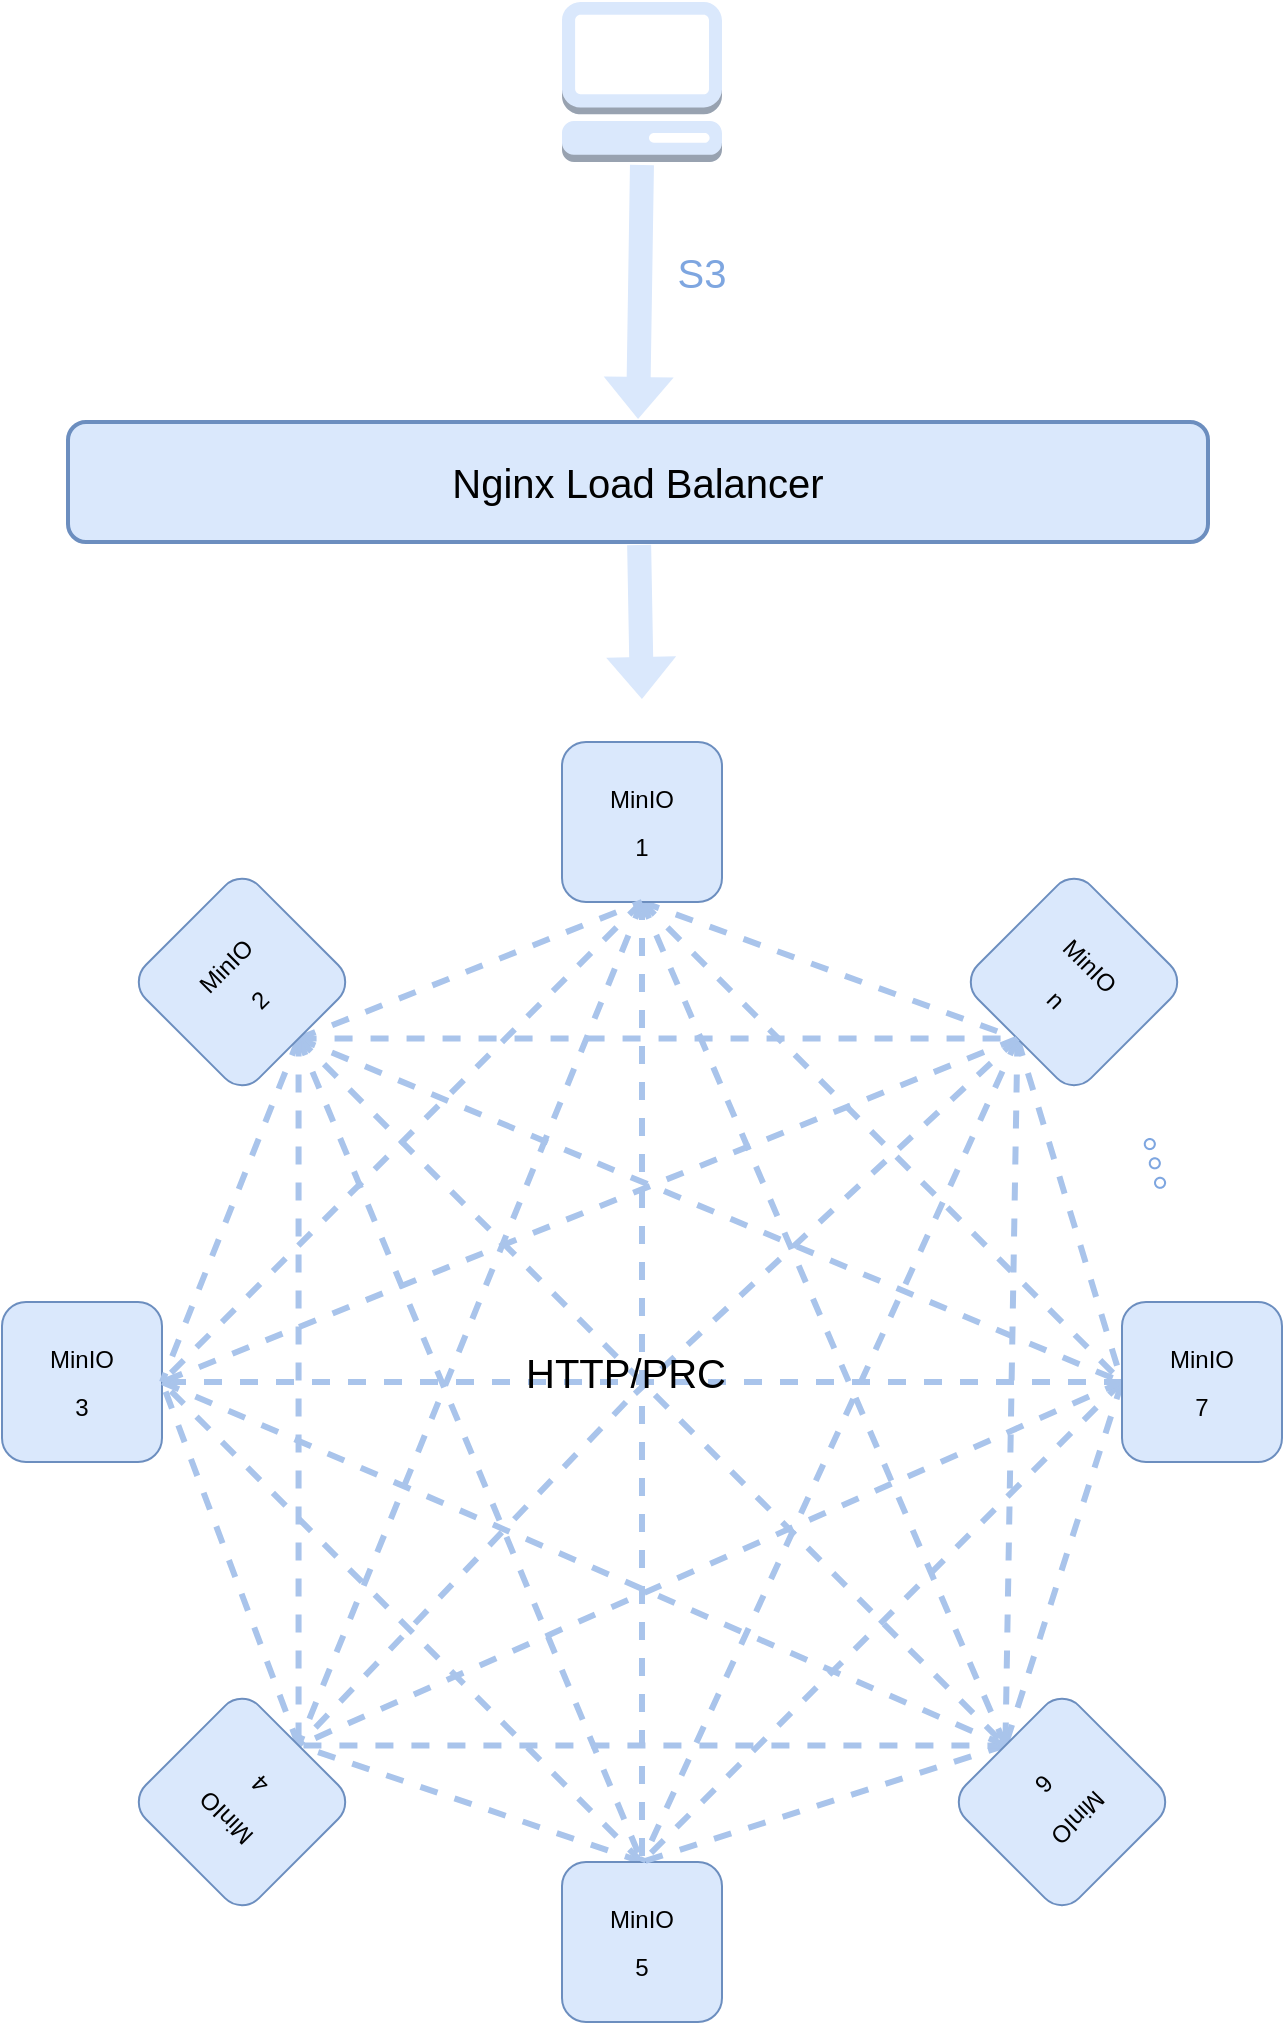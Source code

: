 <mxfile version="17.4.6" type="github">
  <diagram name="Page-1" id="197159a0-c6a4-9194-75a8-e4174976684c">
    <mxGraphModel dx="2502" dy="1330" grid="1" gridSize="10" guides="1" tooltips="1" connect="1" arrows="1" fold="1" page="1" pageScale="1.5" pageWidth="1169" pageHeight="827" background="#ffffff" math="0" shadow="0">
      <root>
        <mxCell id="0" style=";html=1;" />
        <mxCell id="1" style=";html=1;" parent="0" />
        <mxCell id="1HYAg1R1sRlSyx_UH8kw-13" value="&lt;p style=&quot;line-height: 2&quot;&gt;MinIO&lt;br&gt;3&lt;/p&gt;" style="rounded=1;whiteSpace=wrap;html=1;fillColor=#dae8fc;strokeColor=#6c8ebf;gradientColor=none;" vertex="1" parent="1">
          <mxGeometry x="557" y="770" width="80" height="80" as="geometry" />
        </mxCell>
        <mxCell id="1HYAg1R1sRlSyx_UH8kw-43" style="edgeStyle=none;shape=connector;rounded=1;orthogonalLoop=1;jettySize=auto;html=1;exitX=0;exitY=0.5;exitDx=0;exitDy=0;entryX=0.5;entryY=1;entryDx=0;entryDy=0;dashed=1;labelBackgroundColor=default;fontFamily=Helvetica;fontSize=11;fontColor=default;endArrow=none;endFill=0;strokeColor=#A9C4EB;strokeWidth=3;fillColor=#dae8fc;" edge="1" parent="1" source="1HYAg1R1sRlSyx_UH8kw-14" target="1HYAg1R1sRlSyx_UH8kw-21">
          <mxGeometry relative="1" as="geometry" />
        </mxCell>
        <mxCell id="1HYAg1R1sRlSyx_UH8kw-44" style="edgeStyle=none;shape=connector;rounded=1;orthogonalLoop=1;jettySize=auto;html=1;exitX=0;exitY=0.5;exitDx=0;exitDy=0;entryX=0.5;entryY=0;entryDx=0;entryDy=0;dashed=1;labelBackgroundColor=default;fontFamily=Helvetica;fontSize=11;fontColor=default;endArrow=none;endFill=0;strokeColor=#A9C4EB;strokeWidth=3;fillColor=#dae8fc;" edge="1" parent="1" source="1HYAg1R1sRlSyx_UH8kw-14" target="1HYAg1R1sRlSyx_UH8kw-16">
          <mxGeometry relative="1" as="geometry" />
        </mxCell>
        <mxCell id="1HYAg1R1sRlSyx_UH8kw-45" style="edgeStyle=none;shape=connector;rounded=1;orthogonalLoop=1;jettySize=auto;html=1;exitX=0;exitY=0.5;exitDx=0;exitDy=0;entryX=0.5;entryY=1;entryDx=0;entryDy=0;dashed=1;labelBackgroundColor=default;fontFamily=Helvetica;fontSize=11;fontColor=default;endArrow=none;endFill=0;strokeColor=#A9C4EB;strokeWidth=3;fillColor=#dae8fc;" edge="1" parent="1" source="1HYAg1R1sRlSyx_UH8kw-14" target="1HYAg1R1sRlSyx_UH8kw-20">
          <mxGeometry relative="1" as="geometry" />
        </mxCell>
        <mxCell id="1HYAg1R1sRlSyx_UH8kw-46" style="edgeStyle=none;shape=connector;rounded=1;orthogonalLoop=1;jettySize=auto;html=1;exitX=0;exitY=0.5;exitDx=0;exitDy=0;dashed=1;labelBackgroundColor=default;fontFamily=Helvetica;fontSize=11;fontColor=default;endArrow=none;endFill=0;strokeColor=#A9C4EB;strokeWidth=3;fillColor=#dae8fc;" edge="1" parent="1" source="1HYAg1R1sRlSyx_UH8kw-14">
          <mxGeometry relative="1" as="geometry">
            <mxPoint x="637" y="810" as="targetPoint" />
          </mxGeometry>
        </mxCell>
        <mxCell id="1HYAg1R1sRlSyx_UH8kw-14" value="&lt;p style=&quot;line-height: 2&quot;&gt;MinIO&lt;br&gt;7&lt;/p&gt;" style="rounded=1;whiteSpace=wrap;html=1;fillColor=#dae8fc;strokeColor=#6c8ebf;gradientColor=none;" vertex="1" parent="1">
          <mxGeometry x="1117" y="770" width="80" height="80" as="geometry" />
        </mxCell>
        <mxCell id="1HYAg1R1sRlSyx_UH8kw-50" style="edgeStyle=none;shape=connector;rounded=1;orthogonalLoop=1;jettySize=auto;html=1;exitX=0.5;exitY=0;exitDx=0;exitDy=0;entryX=0.5;entryY=1;entryDx=0;entryDy=0;dashed=1;labelBackgroundColor=default;fontFamily=Helvetica;fontSize=11;fontColor=default;endArrow=none;endFill=0;strokeColor=#A9C4EB;strokeWidth=3;fillColor=#dae8fc;" edge="1" parent="1" source="1HYAg1R1sRlSyx_UH8kw-16" target="1HYAg1R1sRlSyx_UH8kw-20">
          <mxGeometry relative="1" as="geometry" />
        </mxCell>
        <mxCell id="1HYAg1R1sRlSyx_UH8kw-58" style="edgeStyle=none;shape=connector;rounded=1;orthogonalLoop=1;jettySize=auto;html=1;exitX=0.5;exitY=0;exitDx=0;exitDy=0;dashed=1;labelBackgroundColor=default;fontFamily=Helvetica;fontSize=20;fontColor=#7EA6E0;endArrow=none;endFill=0;strokeColor=#A9C4EB;strokeWidth=3;fillColor=#dae8fc;" edge="1" parent="1" source="1HYAg1R1sRlSyx_UH8kw-16">
          <mxGeometry relative="1" as="geometry">
            <mxPoint x="637" y="810" as="targetPoint" />
          </mxGeometry>
        </mxCell>
        <mxCell id="1HYAg1R1sRlSyx_UH8kw-16" value="&lt;p style=&quot;line-height: 2&quot;&gt;MinIO&lt;br&gt;5&lt;/p&gt;" style="rounded=1;whiteSpace=wrap;html=1;fillColor=#dae8fc;strokeColor=#6c8ebf;gradientColor=none;" vertex="1" parent="1">
          <mxGeometry x="837" y="1050" width="80" height="80" as="geometry" />
        </mxCell>
        <mxCell id="1HYAg1R1sRlSyx_UH8kw-30" style="edgeStyle=none;shape=connector;rounded=1;orthogonalLoop=1;jettySize=auto;html=1;exitX=0.5;exitY=1;exitDx=0;exitDy=0;entryX=0.5;entryY=1;entryDx=0;entryDy=0;dashed=1;labelBackgroundColor=default;fontFamily=Helvetica;fontSize=11;fontColor=default;endArrow=none;endFill=0;strokeColor=#A9C4EB;strokeWidth=3;fillColor=#dae8fc;" edge="1" parent="1" source="1HYAg1R1sRlSyx_UH8kw-17" target="1HYAg1R1sRlSyx_UH8kw-19">
          <mxGeometry relative="1" as="geometry" />
        </mxCell>
        <mxCell id="1HYAg1R1sRlSyx_UH8kw-31" style="edgeStyle=none;shape=connector;rounded=1;orthogonalLoop=1;jettySize=auto;html=1;exitX=0.5;exitY=1;exitDx=0;exitDy=0;entryX=0;entryY=0.5;entryDx=0;entryDy=0;dashed=1;labelBackgroundColor=default;fontFamily=Helvetica;fontSize=11;fontColor=default;endArrow=none;endFill=0;strokeColor=#A9C4EB;strokeWidth=3;fillColor=#dae8fc;" edge="1" parent="1" source="1HYAg1R1sRlSyx_UH8kw-17" target="1HYAg1R1sRlSyx_UH8kw-14">
          <mxGeometry relative="1" as="geometry" />
        </mxCell>
        <mxCell id="1HYAg1R1sRlSyx_UH8kw-33" style="edgeStyle=none;shape=connector;rounded=1;orthogonalLoop=1;jettySize=auto;html=1;exitX=0.5;exitY=1;exitDx=0;exitDy=0;entryX=0.5;entryY=1;entryDx=0;entryDy=0;dashed=1;labelBackgroundColor=default;fontFamily=Helvetica;fontSize=11;fontColor=default;endArrow=none;endFill=0;strokeColor=#A9C4EB;strokeWidth=3;fillColor=#dae8fc;" edge="1" parent="1" source="1HYAg1R1sRlSyx_UH8kw-17" target="1HYAg1R1sRlSyx_UH8kw-21">
          <mxGeometry relative="1" as="geometry" />
        </mxCell>
        <mxCell id="1HYAg1R1sRlSyx_UH8kw-34" style="edgeStyle=none;shape=connector;rounded=1;orthogonalLoop=1;jettySize=auto;html=1;exitX=0.5;exitY=1;exitDx=0;exitDy=0;entryX=0.5;entryY=0;entryDx=0;entryDy=0;dashed=1;labelBackgroundColor=default;fontFamily=Helvetica;fontSize=11;fontColor=default;endArrow=none;endFill=0;strokeColor=#A9C4EB;strokeWidth=3;fillColor=#dae8fc;" edge="1" parent="1" source="1HYAg1R1sRlSyx_UH8kw-17" target="1HYAg1R1sRlSyx_UH8kw-16">
          <mxGeometry relative="1" as="geometry" />
        </mxCell>
        <mxCell id="1HYAg1R1sRlSyx_UH8kw-35" style="edgeStyle=none;shape=connector;rounded=1;orthogonalLoop=1;jettySize=auto;html=1;exitX=0.5;exitY=1;exitDx=0;exitDy=0;entryX=0.5;entryY=1;entryDx=0;entryDy=0;dashed=1;labelBackgroundColor=default;fontFamily=Helvetica;fontSize=11;fontColor=default;endArrow=none;endFill=0;strokeColor=#A9C4EB;strokeWidth=3;fillColor=#dae8fc;" edge="1" parent="1" source="1HYAg1R1sRlSyx_UH8kw-17" target="1HYAg1R1sRlSyx_UH8kw-20">
          <mxGeometry relative="1" as="geometry" />
        </mxCell>
        <mxCell id="1HYAg1R1sRlSyx_UH8kw-36" style="edgeStyle=none;shape=connector;rounded=1;orthogonalLoop=1;jettySize=auto;html=1;exitX=0.5;exitY=1;exitDx=0;exitDy=0;entryX=1;entryY=0.5;entryDx=0;entryDy=0;dashed=1;labelBackgroundColor=default;fontFamily=Helvetica;fontSize=11;fontColor=default;endArrow=none;endFill=0;strokeColor=#A9C4EB;strokeWidth=3;fillColor=#dae8fc;" edge="1" parent="1" source="1HYAg1R1sRlSyx_UH8kw-17" target="1HYAg1R1sRlSyx_UH8kw-13">
          <mxGeometry relative="1" as="geometry" />
        </mxCell>
        <mxCell id="1HYAg1R1sRlSyx_UH8kw-17" value="&lt;p style=&quot;line-height: 2&quot;&gt;MinIO&lt;br&gt;1&lt;/p&gt;" style="rounded=1;whiteSpace=wrap;html=1;fillColor=#dae8fc;strokeColor=#6c8ebf;gradientColor=none;" vertex="1" parent="1">
          <mxGeometry x="837" y="490" width="80" height="80" as="geometry" />
        </mxCell>
        <mxCell id="1HYAg1R1sRlSyx_UH8kw-23" style="edgeStyle=none;rounded=1;orthogonalLoop=1;jettySize=auto;html=1;exitX=0.5;exitY=1;exitDx=0;exitDy=0;entryX=0.5;entryY=1;entryDx=0;entryDy=0;dashed=1;endArrow=none;endFill=0;strokeWidth=3;fillColor=#dae8fc;strokeColor=#A9C4EB;" edge="1" parent="1" source="1HYAg1R1sRlSyx_UH8kw-18" target="1HYAg1R1sRlSyx_UH8kw-17">
          <mxGeometry relative="1" as="geometry" />
        </mxCell>
        <mxCell id="1HYAg1R1sRlSyx_UH8kw-24" style="edgeStyle=none;rounded=1;orthogonalLoop=1;jettySize=auto;html=1;exitX=0.5;exitY=1;exitDx=0;exitDy=0;entryX=0.5;entryY=1;entryDx=0;entryDy=0;dashed=1;endArrow=none;endFill=0;strokeWidth=3;fillColor=#dae8fc;strokeColor=#A9C4EB;" edge="1" parent="1" source="1HYAg1R1sRlSyx_UH8kw-18" target="1HYAg1R1sRlSyx_UH8kw-19">
          <mxGeometry relative="1" as="geometry" />
        </mxCell>
        <mxCell id="1HYAg1R1sRlSyx_UH8kw-25" style="edgeStyle=none;shape=connector;rounded=1;orthogonalLoop=1;jettySize=auto;html=1;exitX=0.5;exitY=1;exitDx=0;exitDy=0;entryX=0;entryY=0.5;entryDx=0;entryDy=0;dashed=1;labelBackgroundColor=default;fontFamily=Helvetica;fontSize=11;fontColor=default;endArrow=none;endFill=0;strokeColor=#A9C4EB;strokeWidth=3;fillColor=#dae8fc;" edge="1" parent="1" source="1HYAg1R1sRlSyx_UH8kw-18" target="1HYAg1R1sRlSyx_UH8kw-14">
          <mxGeometry relative="1" as="geometry" />
        </mxCell>
        <mxCell id="1HYAg1R1sRlSyx_UH8kw-26" style="edgeStyle=none;shape=connector;rounded=1;orthogonalLoop=1;jettySize=auto;html=1;exitX=0.5;exitY=1;exitDx=0;exitDy=0;entryX=0.5;entryY=1;entryDx=0;entryDy=0;dashed=1;labelBackgroundColor=default;fontFamily=Helvetica;fontSize=11;fontColor=default;endArrow=none;endFill=0;strokeColor=#A9C4EB;strokeWidth=3;fillColor=#dae8fc;" edge="1" parent="1" source="1HYAg1R1sRlSyx_UH8kw-18" target="1HYAg1R1sRlSyx_UH8kw-21">
          <mxGeometry relative="1" as="geometry" />
        </mxCell>
        <mxCell id="1HYAg1R1sRlSyx_UH8kw-27" style="edgeStyle=none;shape=connector;rounded=1;orthogonalLoop=1;jettySize=auto;html=1;exitX=0.5;exitY=1;exitDx=0;exitDy=0;entryX=0.5;entryY=0;entryDx=0;entryDy=0;dashed=1;labelBackgroundColor=default;fontFamily=Helvetica;fontSize=11;fontColor=default;endArrow=none;endFill=0;strokeColor=#A9C4EB;strokeWidth=3;fillColor=#dae8fc;" edge="1" parent="1" source="1HYAg1R1sRlSyx_UH8kw-18" target="1HYAg1R1sRlSyx_UH8kw-16">
          <mxGeometry relative="1" as="geometry" />
        </mxCell>
        <mxCell id="1HYAg1R1sRlSyx_UH8kw-28" style="edgeStyle=none;shape=connector;rounded=1;orthogonalLoop=1;jettySize=auto;html=1;exitX=0.5;exitY=1;exitDx=0;exitDy=0;entryX=0.5;entryY=1;entryDx=0;entryDy=0;dashed=1;labelBackgroundColor=default;fontFamily=Helvetica;fontSize=11;fontColor=default;endArrow=none;endFill=0;strokeColor=#A9C4EB;strokeWidth=3;fillColor=#dae8fc;" edge="1" parent="1" source="1HYAg1R1sRlSyx_UH8kw-18" target="1HYAg1R1sRlSyx_UH8kw-20">
          <mxGeometry relative="1" as="geometry" />
        </mxCell>
        <mxCell id="1HYAg1R1sRlSyx_UH8kw-29" style="edgeStyle=none;shape=connector;rounded=1;orthogonalLoop=1;jettySize=auto;html=1;exitX=0.5;exitY=1;exitDx=0;exitDy=0;entryX=1;entryY=0.5;entryDx=0;entryDy=0;dashed=1;labelBackgroundColor=default;fontFamily=Helvetica;fontSize=11;fontColor=default;endArrow=none;endFill=0;strokeColor=#A9C4EB;strokeWidth=3;fillColor=#dae8fc;" edge="1" parent="1" source="1HYAg1R1sRlSyx_UH8kw-18" target="1HYAg1R1sRlSyx_UH8kw-13">
          <mxGeometry relative="1" as="geometry" />
        </mxCell>
        <mxCell id="1HYAg1R1sRlSyx_UH8kw-18" value="&lt;p style=&quot;line-height: 2&quot;&gt;MinIO&lt;br&gt;2&lt;/p&gt;" style="rounded=1;whiteSpace=wrap;html=1;fillColor=#dae8fc;strokeColor=#6c8ebf;gradientColor=none;rotation=-45;" vertex="1" parent="1">
          <mxGeometry x="637" y="570" width="80" height="80" as="geometry" />
        </mxCell>
        <mxCell id="1HYAg1R1sRlSyx_UH8kw-38" style="edgeStyle=none;shape=connector;rounded=1;orthogonalLoop=1;jettySize=auto;html=1;exitX=0.5;exitY=1;exitDx=0;exitDy=0;entryX=0;entryY=0.5;entryDx=0;entryDy=0;dashed=1;labelBackgroundColor=default;fontFamily=Helvetica;fontSize=11;fontColor=default;endArrow=none;endFill=0;strokeColor=#A9C4EB;strokeWidth=3;fillColor=#dae8fc;" edge="1" parent="1" source="1HYAg1R1sRlSyx_UH8kw-19" target="1HYAg1R1sRlSyx_UH8kw-14">
          <mxGeometry relative="1" as="geometry" />
        </mxCell>
        <mxCell id="1HYAg1R1sRlSyx_UH8kw-39" style="edgeStyle=none;shape=connector;rounded=1;orthogonalLoop=1;jettySize=auto;html=1;exitX=0.5;exitY=1;exitDx=0;exitDy=0;entryX=0.5;entryY=1;entryDx=0;entryDy=0;dashed=1;labelBackgroundColor=default;fontFamily=Helvetica;fontSize=11;fontColor=default;endArrow=none;endFill=0;strokeColor=#A9C4EB;strokeWidth=3;fillColor=#dae8fc;" edge="1" parent="1" source="1HYAg1R1sRlSyx_UH8kw-19" target="1HYAg1R1sRlSyx_UH8kw-21">
          <mxGeometry relative="1" as="geometry" />
        </mxCell>
        <mxCell id="1HYAg1R1sRlSyx_UH8kw-40" style="edgeStyle=none;shape=connector;rounded=1;orthogonalLoop=1;jettySize=auto;html=1;exitX=0.5;exitY=1;exitDx=0;exitDy=0;entryX=0.5;entryY=0;entryDx=0;entryDy=0;dashed=1;labelBackgroundColor=default;fontFamily=Helvetica;fontSize=11;fontColor=default;endArrow=none;endFill=0;strokeColor=#A9C4EB;strokeWidth=3;fillColor=#dae8fc;" edge="1" parent="1" source="1HYAg1R1sRlSyx_UH8kw-19" target="1HYAg1R1sRlSyx_UH8kw-16">
          <mxGeometry relative="1" as="geometry" />
        </mxCell>
        <mxCell id="1HYAg1R1sRlSyx_UH8kw-41" style="edgeStyle=none;shape=connector;rounded=1;orthogonalLoop=1;jettySize=auto;html=1;exitX=0.5;exitY=1;exitDx=0;exitDy=0;entryX=0.5;entryY=1;entryDx=0;entryDy=0;dashed=1;labelBackgroundColor=default;fontFamily=Helvetica;fontSize=11;fontColor=default;endArrow=none;endFill=0;strokeColor=#A9C4EB;strokeWidth=3;fillColor=#dae8fc;startArrow=none;" edge="1" parent="1" source="1HYAg1R1sRlSyx_UH8kw-53" target="1HYAg1R1sRlSyx_UH8kw-20">
          <mxGeometry relative="1" as="geometry" />
        </mxCell>
        <mxCell id="1HYAg1R1sRlSyx_UH8kw-42" style="edgeStyle=none;shape=connector;rounded=1;orthogonalLoop=1;jettySize=auto;html=1;exitX=0.5;exitY=1;exitDx=0;exitDy=0;entryX=1;entryY=0.5;entryDx=0;entryDy=0;dashed=1;labelBackgroundColor=default;fontFamily=Helvetica;fontSize=11;fontColor=default;endArrow=none;endFill=0;strokeColor=#A9C4EB;strokeWidth=3;fillColor=#dae8fc;" edge="1" parent="1" source="1HYAg1R1sRlSyx_UH8kw-19" target="1HYAg1R1sRlSyx_UH8kw-13">
          <mxGeometry relative="1" as="geometry" />
        </mxCell>
        <mxCell id="1HYAg1R1sRlSyx_UH8kw-19" value="&lt;p style=&quot;line-height: 2&quot;&gt;MinIO&lt;br&gt;n&lt;/p&gt;" style="rounded=1;whiteSpace=wrap;html=1;fillColor=#dae8fc;strokeColor=#6c8ebf;gradientColor=none;rotation=45;" vertex="1" parent="1">
          <mxGeometry x="1053" y="570" width="80" height="80" as="geometry" />
        </mxCell>
        <mxCell id="1HYAg1R1sRlSyx_UH8kw-52" style="edgeStyle=none;shape=connector;rounded=1;orthogonalLoop=1;jettySize=auto;html=1;exitX=0.5;exitY=1;exitDx=0;exitDy=0;dashed=1;labelBackgroundColor=default;fontFamily=Helvetica;fontSize=11;fontColor=default;endArrow=none;endFill=0;strokeColor=#A9C4EB;strokeWidth=3;fillColor=#dae8fc;" edge="1" parent="1" source="1HYAg1R1sRlSyx_UH8kw-20">
          <mxGeometry relative="1" as="geometry">
            <mxPoint x="637" y="810" as="targetPoint" />
          </mxGeometry>
        </mxCell>
        <mxCell id="1HYAg1R1sRlSyx_UH8kw-20" value="&lt;p style=&quot;line-height: 2&quot;&gt;MinIO&lt;br&gt;4&lt;/p&gt;" style="rounded=1;whiteSpace=wrap;html=1;fillColor=#dae8fc;strokeColor=#6c8ebf;gradientColor=none;rotation=-135;" vertex="1" parent="1">
          <mxGeometry x="637" y="980" width="80" height="80" as="geometry" />
        </mxCell>
        <mxCell id="1HYAg1R1sRlSyx_UH8kw-47" style="edgeStyle=none;shape=connector;rounded=1;orthogonalLoop=1;jettySize=auto;html=1;exitX=0.5;exitY=1;exitDx=0;exitDy=0;entryX=0.5;entryY=0;entryDx=0;entryDy=0;dashed=1;labelBackgroundColor=default;fontFamily=Helvetica;fontSize=11;fontColor=default;endArrow=none;endFill=0;strokeColor=#A9C4EB;strokeWidth=3;fillColor=#dae8fc;" edge="1" parent="1" source="1HYAg1R1sRlSyx_UH8kw-21" target="1HYAg1R1sRlSyx_UH8kw-16">
          <mxGeometry relative="1" as="geometry" />
        </mxCell>
        <mxCell id="1HYAg1R1sRlSyx_UH8kw-48" style="edgeStyle=none;shape=connector;rounded=1;orthogonalLoop=1;jettySize=auto;html=1;exitX=0.5;exitY=1;exitDx=0;exitDy=0;entryX=0.5;entryY=1;entryDx=0;entryDy=0;dashed=1;labelBackgroundColor=default;fontFamily=Helvetica;fontSize=11;fontColor=default;endArrow=none;endFill=0;strokeColor=#A9C4EB;strokeWidth=3;fillColor=#dae8fc;" edge="1" parent="1" source="1HYAg1R1sRlSyx_UH8kw-21" target="1HYAg1R1sRlSyx_UH8kw-20">
          <mxGeometry relative="1" as="geometry" />
        </mxCell>
        <mxCell id="1HYAg1R1sRlSyx_UH8kw-49" style="edgeStyle=none;shape=connector;rounded=1;orthogonalLoop=1;jettySize=auto;html=1;exitX=0.5;exitY=1;exitDx=0;exitDy=0;entryX=1;entryY=0.5;entryDx=0;entryDy=0;dashed=1;labelBackgroundColor=default;fontFamily=Helvetica;fontSize=11;fontColor=default;endArrow=none;endFill=0;strokeColor=#A9C4EB;strokeWidth=3;fillColor=#dae8fc;" edge="1" parent="1" source="1HYAg1R1sRlSyx_UH8kw-21" target="1HYAg1R1sRlSyx_UH8kw-13">
          <mxGeometry relative="1" as="geometry" />
        </mxCell>
        <mxCell id="1HYAg1R1sRlSyx_UH8kw-21" value="&lt;p style=&quot;line-height: 2&quot;&gt;MinIO&lt;br&gt;6&lt;/p&gt;" style="rounded=1;whiteSpace=wrap;html=1;fillColor=#dae8fc;strokeColor=#6c8ebf;gradientColor=none;rotation=135;" vertex="1" parent="1">
          <mxGeometry x="1047" y="980" width="80" height="80" as="geometry" />
        </mxCell>
        <mxCell id="1HYAg1R1sRlSyx_UH8kw-54" value="" style="edgeStyle=none;shape=connector;rounded=1;orthogonalLoop=1;jettySize=auto;html=1;exitX=0.5;exitY=1;exitDx=0;exitDy=0;entryX=0.5;entryY=1;entryDx=0;entryDy=0;dashed=1;labelBackgroundColor=default;fontFamily=Helvetica;fontSize=11;fontColor=default;endArrow=none;endFill=0;strokeColor=#A9C4EB;strokeWidth=3;fillColor=#dae8fc;" edge="1" parent="1" source="1HYAg1R1sRlSyx_UH8kw-19" target="1HYAg1R1sRlSyx_UH8kw-53">
          <mxGeometry relative="1" as="geometry">
            <mxPoint x="1062.373" y="614.627" as="sourcePoint" />
            <mxPoint x="675.627" y="995.373" as="targetPoint" />
          </mxGeometry>
        </mxCell>
        <mxCell id="1HYAg1R1sRlSyx_UH8kw-53" value="&lt;font style=&quot;font-size: 20px&quot;&gt;HTTP/PRC&lt;/font&gt;" style="text;html=1;strokeColor=none;fillColor=none;align=center;verticalAlign=middle;whiteSpace=wrap;rounded=1;fontFamily=Helvetica;fontSize=11;fontColor=default;" vertex="1" parent="1">
          <mxGeometry x="839" y="790" width="60" height="30" as="geometry" />
        </mxCell>
        <mxCell id="1HYAg1R1sRlSyx_UH8kw-56" value="&lt;font style=&quot;font-size: 20px&quot; color=&quot;#7ea6e0&quot;&gt;。。。&lt;/font&gt;" style="text;html=1;strokeColor=none;fillColor=none;align=center;verticalAlign=middle;whiteSpace=wrap;rounded=1;fontFamily=Helvetica;fontSize=11;fontColor=default;rotation=75;" vertex="1" parent="1">
          <mxGeometry x="1111" y="690" width="60" height="30" as="geometry" />
        </mxCell>
        <mxCell id="1HYAg1R1sRlSyx_UH8kw-64" style="edgeStyle=none;shape=flexArrow;rounded=1;orthogonalLoop=1;jettySize=auto;html=1;exitX=0.5;exitY=1;exitDx=0;exitDy=0;exitPerimeter=0;entryX=0.5;entryY=0;entryDx=0;entryDy=0;labelBackgroundColor=default;fontFamily=Helvetica;fontSize=20;fontColor=#7EA6E0;endArrow=block;endFill=0;strokeColor=none;strokeWidth=3;fillColor=#dae8fc;" edge="1" parent="1" source="1HYAg1R1sRlSyx_UH8kw-61" target="1HYAg1R1sRlSyx_UH8kw-62">
          <mxGeometry relative="1" as="geometry" />
        </mxCell>
        <mxCell id="1HYAg1R1sRlSyx_UH8kw-61" value="" style="outlineConnect=0;dashed=0;verticalLabelPosition=bottom;verticalAlign=top;align=center;html=1;shape=mxgraph.aws3.management_console;fillColor=#dae8fc;rounded=1;fontFamily=Helvetica;fontSize=20;strokeWidth=2;strokeColor=#6c8ebf;" vertex="1" parent="1">
          <mxGeometry x="837" y="120" width="80" height="80" as="geometry" />
        </mxCell>
        <mxCell id="1HYAg1R1sRlSyx_UH8kw-65" style="edgeStyle=none;shape=flexArrow;rounded=1;orthogonalLoop=1;jettySize=auto;html=1;labelBackgroundColor=default;fontFamily=Helvetica;fontSize=20;fontColor=#7EA6E0;endArrow=block;endFill=0;strokeColor=none;strokeWidth=3;fillColor=#dae8fc;" edge="1" parent="1" source="1HYAg1R1sRlSyx_UH8kw-62">
          <mxGeometry relative="1" as="geometry">
            <mxPoint x="877" y="470.0" as="targetPoint" />
          </mxGeometry>
        </mxCell>
        <mxCell id="1HYAg1R1sRlSyx_UH8kw-62" value="Nginx Load Balancer" style="rounded=1;whiteSpace=wrap;html=1;fontFamily=Helvetica;fontSize=20;strokeWidth=2;fillColor=#dae8fc;strokeColor=#6c8ebf;" vertex="1" parent="1">
          <mxGeometry x="590" y="330" width="570" height="60" as="geometry" />
        </mxCell>
        <mxCell id="1HYAg1R1sRlSyx_UH8kw-66" value="S3" style="text;html=1;strokeColor=none;fillColor=none;align=center;verticalAlign=middle;whiteSpace=wrap;rounded=1;fontFamily=Helvetica;fontSize=20;fontColor=#7EA6E0;" vertex="1" parent="1">
          <mxGeometry x="877" y="240" width="60" height="30" as="geometry" />
        </mxCell>
      </root>
    </mxGraphModel>
  </diagram>
</mxfile>
